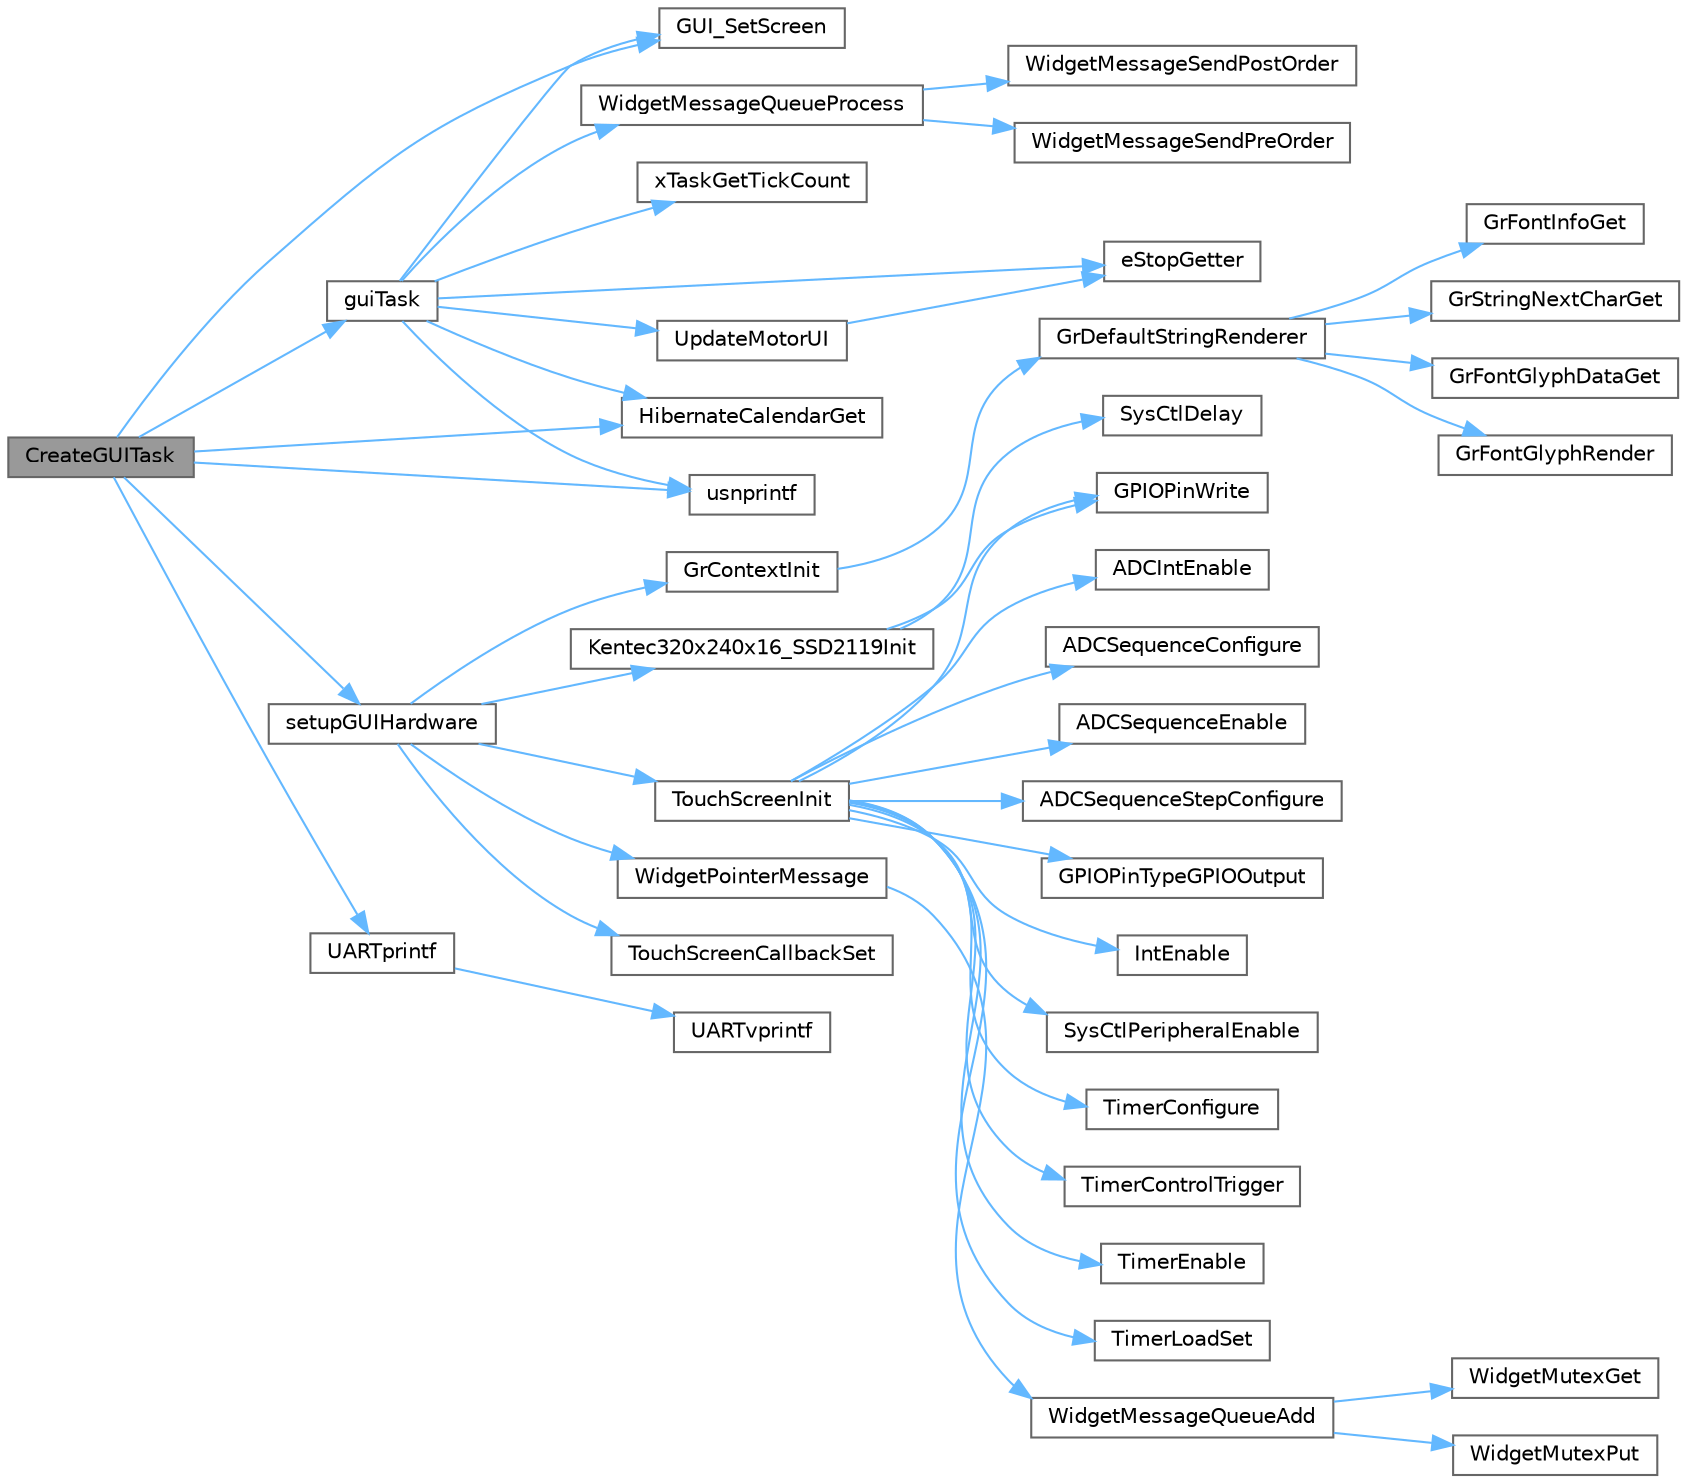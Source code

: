 digraph "CreateGUITask"
{
 // LATEX_PDF_SIZE
  bgcolor="transparent";
  edge [fontname=Helvetica,fontsize=10,labelfontname=Helvetica,labelfontsize=10];
  node [fontname=Helvetica,fontsize=10,shape=box,height=0.2,width=0.4];
  rankdir="LR";
  Node1 [id="Node000001",label="CreateGUITask",height=0.2,width=0.4,color="gray40", fillcolor="grey60", style="filled", fontcolor="black",tooltip="Creates the GUI task and initializes the display."];
  Node1 -> Node2 [id="edge1_Node000001_Node000002",color="steelblue1",style="solid",tooltip=" "];
  Node2 [id="Node000002",label="GUI_SetScreen",height=0.2,width=0.4,color="grey40", fillcolor="white", style="filled",URL="$gui_8c.html#a1d504a75a2f7ceafd79d4f4c6b21dbf1",tooltip="Sets the current GUI screen."];
  Node1 -> Node3 [id="edge2_Node000001_Node000003",color="steelblue1",style="solid",tooltip=" "];
  Node3 [id="Node000003",label="guiTask",height=0.2,width=0.4,color="grey40", fillcolor="white", style="filled",URL="$gui_8c.html#a6819e5ebb843503757f113b4d38a963b",tooltip="GUI FreeRTOS Task Processes widget message queue at ~30Hz."];
  Node3 -> Node4 [id="edge3_Node000003_Node000004",color="steelblue1",style="solid",tooltip=" "];
  Node4 [id="Node000004",label="eStopGetter",height=0.2,width=0.4,color="grey40", fillcolor="white", style="filled",URL="$group__motor.html#gab86eb19b25275b3725f3c542ed3b79f7",tooltip=" "];
  Node3 -> Node2 [id="edge4_Node000003_Node000002",color="steelblue1",style="solid",tooltip=" "];
  Node3 -> Node5 [id="edge5_Node000003_Node000005",color="steelblue1",style="solid",tooltip=" "];
  Node5 [id="Node000005",label="HibernateCalendarGet",height=0.2,width=0.4,color="grey40", fillcolor="white", style="filled",URL="$group__hibernate__api.html#ga4da64c0e43404419a1c4c84d845d45b2",tooltip=" "];
  Node3 -> Node6 [id="edge6_Node000003_Node000006",color="steelblue1",style="solid",tooltip=" "];
  Node6 [id="Node000006",label="UpdateMotorUI",height=0.2,width=0.4,color="grey40", fillcolor="white", style="filled",URL="$group__gui.html#ga78d90b7747181fb17060f871bdb96180",tooltip="Updates the Motor screen UI elements based on motor and E-Stop state."];
  Node6 -> Node4 [id="edge7_Node000006_Node000004",color="steelblue1",style="solid",tooltip=" "];
  Node3 -> Node7 [id="edge8_Node000003_Node000007",color="steelblue1",style="solid",tooltip=" "];
  Node7 [id="Node000007",label="usnprintf",height=0.2,width=0.4,color="grey40", fillcolor="white", style="filled",URL="$group__ustdlib__api.html#ga09b6644d4db11375176cb8cc8598c4e5",tooltip=" "];
  Node3 -> Node8 [id="edge9_Node000003_Node000008",color="steelblue1",style="solid",tooltip=" "];
  Node8 [id="Node000008",label="WidgetMessageQueueProcess",height=0.2,width=0.4,color="grey40", fillcolor="white", style="filled",URL="$group__widget__api.html#ga5a621f222e75a42366f7b1eeb2174a5d",tooltip=" "];
  Node8 -> Node9 [id="edge10_Node000008_Node000009",color="steelblue1",style="solid",tooltip=" "];
  Node9 [id="Node000009",label="WidgetMessageSendPostOrder",height=0.2,width=0.4,color="grey40", fillcolor="white", style="filled",URL="$group__widget__api.html#gad0dcfbe1a8f2bb687a779e83f2ee3ca0",tooltip=" "];
  Node8 -> Node10 [id="edge11_Node000008_Node000010",color="steelblue1",style="solid",tooltip=" "];
  Node10 [id="Node000010",label="WidgetMessageSendPreOrder",height=0.2,width=0.4,color="grey40", fillcolor="white", style="filled",URL="$group__widget__api.html#ga9ddbe3ceb8abb2dfde93cb09b50b895d",tooltip=" "];
  Node3 -> Node11 [id="edge12_Node000003_Node000011",color="steelblue1",style="solid",tooltip=" "];
  Node11 [id="Node000011",label="xTaskGetTickCount",height=0.2,width=0.4,color="grey40", fillcolor="white", style="filled",URL="$tasks_8c.html#a5fa24e36d5e1eeb57f5b73b72ea048e7",tooltip=" "];
  Node1 -> Node5 [id="edge13_Node000001_Node000005",color="steelblue1",style="solid",tooltip=" "];
  Node1 -> Node12 [id="edge14_Node000001_Node000012",color="steelblue1",style="solid",tooltip=" "];
  Node12 [id="Node000012",label="setupGUIHardware",height=0.2,width=0.4,color="grey40", fillcolor="white", style="filled",URL="$gui_8c.html#ab10d5e7d96297855a1976f6f11baa909",tooltip="Initializes the GUI hardware and display context."];
  Node12 -> Node13 [id="edge15_Node000012_Node000013",color="steelblue1",style="solid",tooltip=" "];
  Node13 [id="Node000013",label="GrContextInit",height=0.2,width=0.4,color="grey40", fillcolor="white", style="filled",URL="$group__primitives__api.html#gaa770c562b61834deb639b5c2409d706d",tooltip=" "];
  Node13 -> Node14 [id="edge16_Node000013_Node000014",color="steelblue1",style="solid",tooltip=" "];
  Node14 [id="Node000014",label="GrDefaultStringRenderer",height=0.2,width=0.4,color="grey40", fillcolor="white", style="filled",URL="$group__primitives__api.html#ga69245270bba7464bad439d097bb01d6c",tooltip=" "];
  Node14 -> Node15 [id="edge17_Node000014_Node000015",color="steelblue1",style="solid",tooltip=" "];
  Node15 [id="Node000015",label="GrFontGlyphDataGet",height=0.2,width=0.4,color="grey40", fillcolor="white", style="filled",URL="$group__primitives__api.html#ga13583a98bd6c99658510423bd3c55379",tooltip=" "];
  Node14 -> Node16 [id="edge18_Node000014_Node000016",color="steelblue1",style="solid",tooltip=" "];
  Node16 [id="Node000016",label="GrFontGlyphRender",height=0.2,width=0.4,color="grey40", fillcolor="white", style="filled",URL="$group__primitives__api.html#gae4ce6e912ca0d43dcadb197250d9e04a",tooltip=" "];
  Node14 -> Node17 [id="edge19_Node000014_Node000017",color="steelblue1",style="solid",tooltip=" "];
  Node17 [id="Node000017",label="GrFontInfoGet",height=0.2,width=0.4,color="grey40", fillcolor="white", style="filled",URL="$group__primitives__api.html#ga965d52a5c2affc1acdd1b4223864b2b8",tooltip=" "];
  Node14 -> Node18 [id="edge20_Node000014_Node000018",color="steelblue1",style="solid",tooltip=" "];
  Node18 [id="Node000018",label="GrStringNextCharGet",height=0.2,width=0.4,color="grey40", fillcolor="white", style="filled",URL="$group__primitives__api.html#gafa1cbb610878aac84b534dc32d2c3325",tooltip=" "];
  Node12 -> Node19 [id="edge21_Node000012_Node000019",color="steelblue1",style="solid",tooltip=" "];
  Node19 [id="Node000019",label="Kentec320x240x16_SSD2119Init",height=0.2,width=0.4,color="grey40", fillcolor="white", style="filled",URL="$group__kentec320x240x16__ssd2119__spi.html#ga9026cdb02cf32667527923cdc30f14bf",tooltip=" "];
  Node19 -> Node20 [id="edge22_Node000019_Node000020",color="steelblue1",style="solid",tooltip=" "];
  Node20 [id="Node000020",label="GPIOPinWrite",height=0.2,width=0.4,color="grey40", fillcolor="white", style="filled",URL="$gpio_8h.html#aa0605843a6c1e2e1724dc32183760ab6",tooltip=" "];
  Node19 -> Node21 [id="edge23_Node000019_Node000021",color="steelblue1",style="solid",tooltip=" "];
  Node21 [id="Node000021",label="SysCtlDelay",height=0.2,width=0.4,color="grey40", fillcolor="white", style="filled",URL="$group__sysctl__api.html#ga992a7493f587384e949178cdc4063042",tooltip=" "];
  Node12 -> Node22 [id="edge24_Node000012_Node000022",color="steelblue1",style="solid",tooltip=" "];
  Node22 [id="Node000022",label="TouchScreenCallbackSet",height=0.2,width=0.4,color="grey40", fillcolor="white", style="filled",URL="$group__touch__api.html#ga4d0fd2cdde51655faa20b96ee101ddc6",tooltip=" "];
  Node12 -> Node23 [id="edge25_Node000012_Node000023",color="steelblue1",style="solid",tooltip=" "];
  Node23 [id="Node000023",label="TouchScreenInit",height=0.2,width=0.4,color="grey40", fillcolor="white", style="filled",URL="$group__touch__api.html#gad1bbcdff4a7cd3810aab1ce950559506",tooltip=" "];
  Node23 -> Node24 [id="edge26_Node000023_Node000024",color="steelblue1",style="solid",tooltip=" "];
  Node24 [id="Node000024",label="ADCIntEnable",height=0.2,width=0.4,color="grey40", fillcolor="white", style="filled",URL="$group__adc__api.html#ga2ce4cfdfe4e47c998872215490121973",tooltip=" "];
  Node23 -> Node25 [id="edge27_Node000023_Node000025",color="steelblue1",style="solid",tooltip=" "];
  Node25 [id="Node000025",label="ADCSequenceConfigure",height=0.2,width=0.4,color="grey40", fillcolor="white", style="filled",URL="$group__adc__api.html#gad8ad8b940627697b2efddbf01f771d76",tooltip=" "];
  Node23 -> Node26 [id="edge28_Node000023_Node000026",color="steelblue1",style="solid",tooltip=" "];
  Node26 [id="Node000026",label="ADCSequenceEnable",height=0.2,width=0.4,color="grey40", fillcolor="white", style="filled",URL="$group__adc__api.html#ga3d9afeb0aeb2726e1713b936229bb412",tooltip=" "];
  Node23 -> Node27 [id="edge29_Node000023_Node000027",color="steelblue1",style="solid",tooltip=" "];
  Node27 [id="Node000027",label="ADCSequenceStepConfigure",height=0.2,width=0.4,color="grey40", fillcolor="white", style="filled",URL="$group__adc__api.html#ga1771f99a5228971b923b336d1bdbb4cd",tooltip=" "];
  Node23 -> Node28 [id="edge30_Node000023_Node000028",color="steelblue1",style="solid",tooltip=" "];
  Node28 [id="Node000028",label="GPIOPinTypeGPIOOutput",height=0.2,width=0.4,color="grey40", fillcolor="white", style="filled",URL="$gpio_8h.html#ac962b2917f42452a32c1fea0d050e52e",tooltip=" "];
  Node23 -> Node20 [id="edge31_Node000023_Node000020",color="steelblue1",style="solid",tooltip=" "];
  Node23 -> Node29 [id="edge32_Node000023_Node000029",color="steelblue1",style="solid",tooltip=" "];
  Node29 [id="Node000029",label="IntEnable",height=0.2,width=0.4,color="grey40", fillcolor="white", style="filled",URL="$group__interrupt__api.html#ga49fc9c3d1a0f8c42a20249f8c5d360ce",tooltip=" "];
  Node23 -> Node30 [id="edge33_Node000023_Node000030",color="steelblue1",style="solid",tooltip=" "];
  Node30 [id="Node000030",label="SysCtlPeripheralEnable",height=0.2,width=0.4,color="grey40", fillcolor="white", style="filled",URL="$group__sysctl__api.html#ga2fbae61db465e1d861a62785d28e3ad6",tooltip=" "];
  Node23 -> Node31 [id="edge34_Node000023_Node000031",color="steelblue1",style="solid",tooltip=" "];
  Node31 [id="Node000031",label="TimerConfigure",height=0.2,width=0.4,color="grey40", fillcolor="white", style="filled",URL="$group__timer__api.html#ga906bd1ce13ef11046b0d4b2722f3a9a8",tooltip=" "];
  Node23 -> Node32 [id="edge35_Node000023_Node000032",color="steelblue1",style="solid",tooltip=" "];
  Node32 [id="Node000032",label="TimerControlTrigger",height=0.2,width=0.4,color="grey40", fillcolor="white", style="filled",URL="$group__timer__api.html#gaf4ae82873e7e2940b136302d4f6404bb",tooltip=" "];
  Node23 -> Node33 [id="edge36_Node000023_Node000033",color="steelblue1",style="solid",tooltip=" "];
  Node33 [id="Node000033",label="TimerEnable",height=0.2,width=0.4,color="grey40", fillcolor="white", style="filled",URL="$group__timer__api.html#ga13a66ae0ebdd8467176d85e057ed212c",tooltip=" "];
  Node23 -> Node34 [id="edge37_Node000023_Node000034",color="steelblue1",style="solid",tooltip=" "];
  Node34 [id="Node000034",label="TimerLoadSet",height=0.2,width=0.4,color="grey40", fillcolor="white", style="filled",URL="$group__timer__api.html#ga20a168e18a8d3502809ad53c031e4613",tooltip=" "];
  Node12 -> Node35 [id="edge38_Node000012_Node000035",color="steelblue1",style="solid",tooltip=" "];
  Node35 [id="Node000035",label="WidgetPointerMessage",height=0.2,width=0.4,color="grey40", fillcolor="white", style="filled",URL="$group__widget__api.html#ga7c67b8f0a78e0c6ca94a2b733af2f5b0",tooltip=" "];
  Node35 -> Node36 [id="edge39_Node000035_Node000036",color="steelblue1",style="solid",tooltip=" "];
  Node36 [id="Node000036",label="WidgetMessageQueueAdd",height=0.2,width=0.4,color="grey40", fillcolor="white", style="filled",URL="$group__widget__api.html#ga2228f100e90bcd3792a08a4522cae82f",tooltip=" "];
  Node36 -> Node37 [id="edge40_Node000036_Node000037",color="steelblue1",style="solid",tooltip=" "];
  Node37 [id="Node000037",label="WidgetMutexGet",height=0.2,width=0.4,color="grey40", fillcolor="white", style="filled",URL="$group__widget__api.html#ga0676dd7399702b4f422d449cc0d13735",tooltip=" "];
  Node36 -> Node38 [id="edge41_Node000036_Node000038",color="steelblue1",style="solid",tooltip=" "];
  Node38 [id="Node000038",label="WidgetMutexPut",height=0.2,width=0.4,color="grey40", fillcolor="white", style="filled",URL="$group__widget__api.html#ga68f09caedd837470422ad3b103a611a0",tooltip=" "];
  Node1 -> Node39 [id="edge42_Node000001_Node000039",color="steelblue1",style="solid",tooltip=" "];
  Node39 [id="Node000039",label="UARTprintf",height=0.2,width=0.4,color="grey40", fillcolor="white", style="filled",URL="$group__uartstdio__api.html#ga9df4748a317174f7cf3c20ffc072abb0",tooltip=" "];
  Node39 -> Node40 [id="edge43_Node000039_Node000040",color="steelblue1",style="solid",tooltip=" "];
  Node40 [id="Node000040",label="UARTvprintf",height=0.2,width=0.4,color="grey40", fillcolor="white", style="filled",URL="$uartstdio_8h.html#ac24c8a911d71d799981ea44353f472de",tooltip=" "];
  Node1 -> Node7 [id="edge44_Node000001_Node000007",color="steelblue1",style="solid",tooltip=" "];
}
